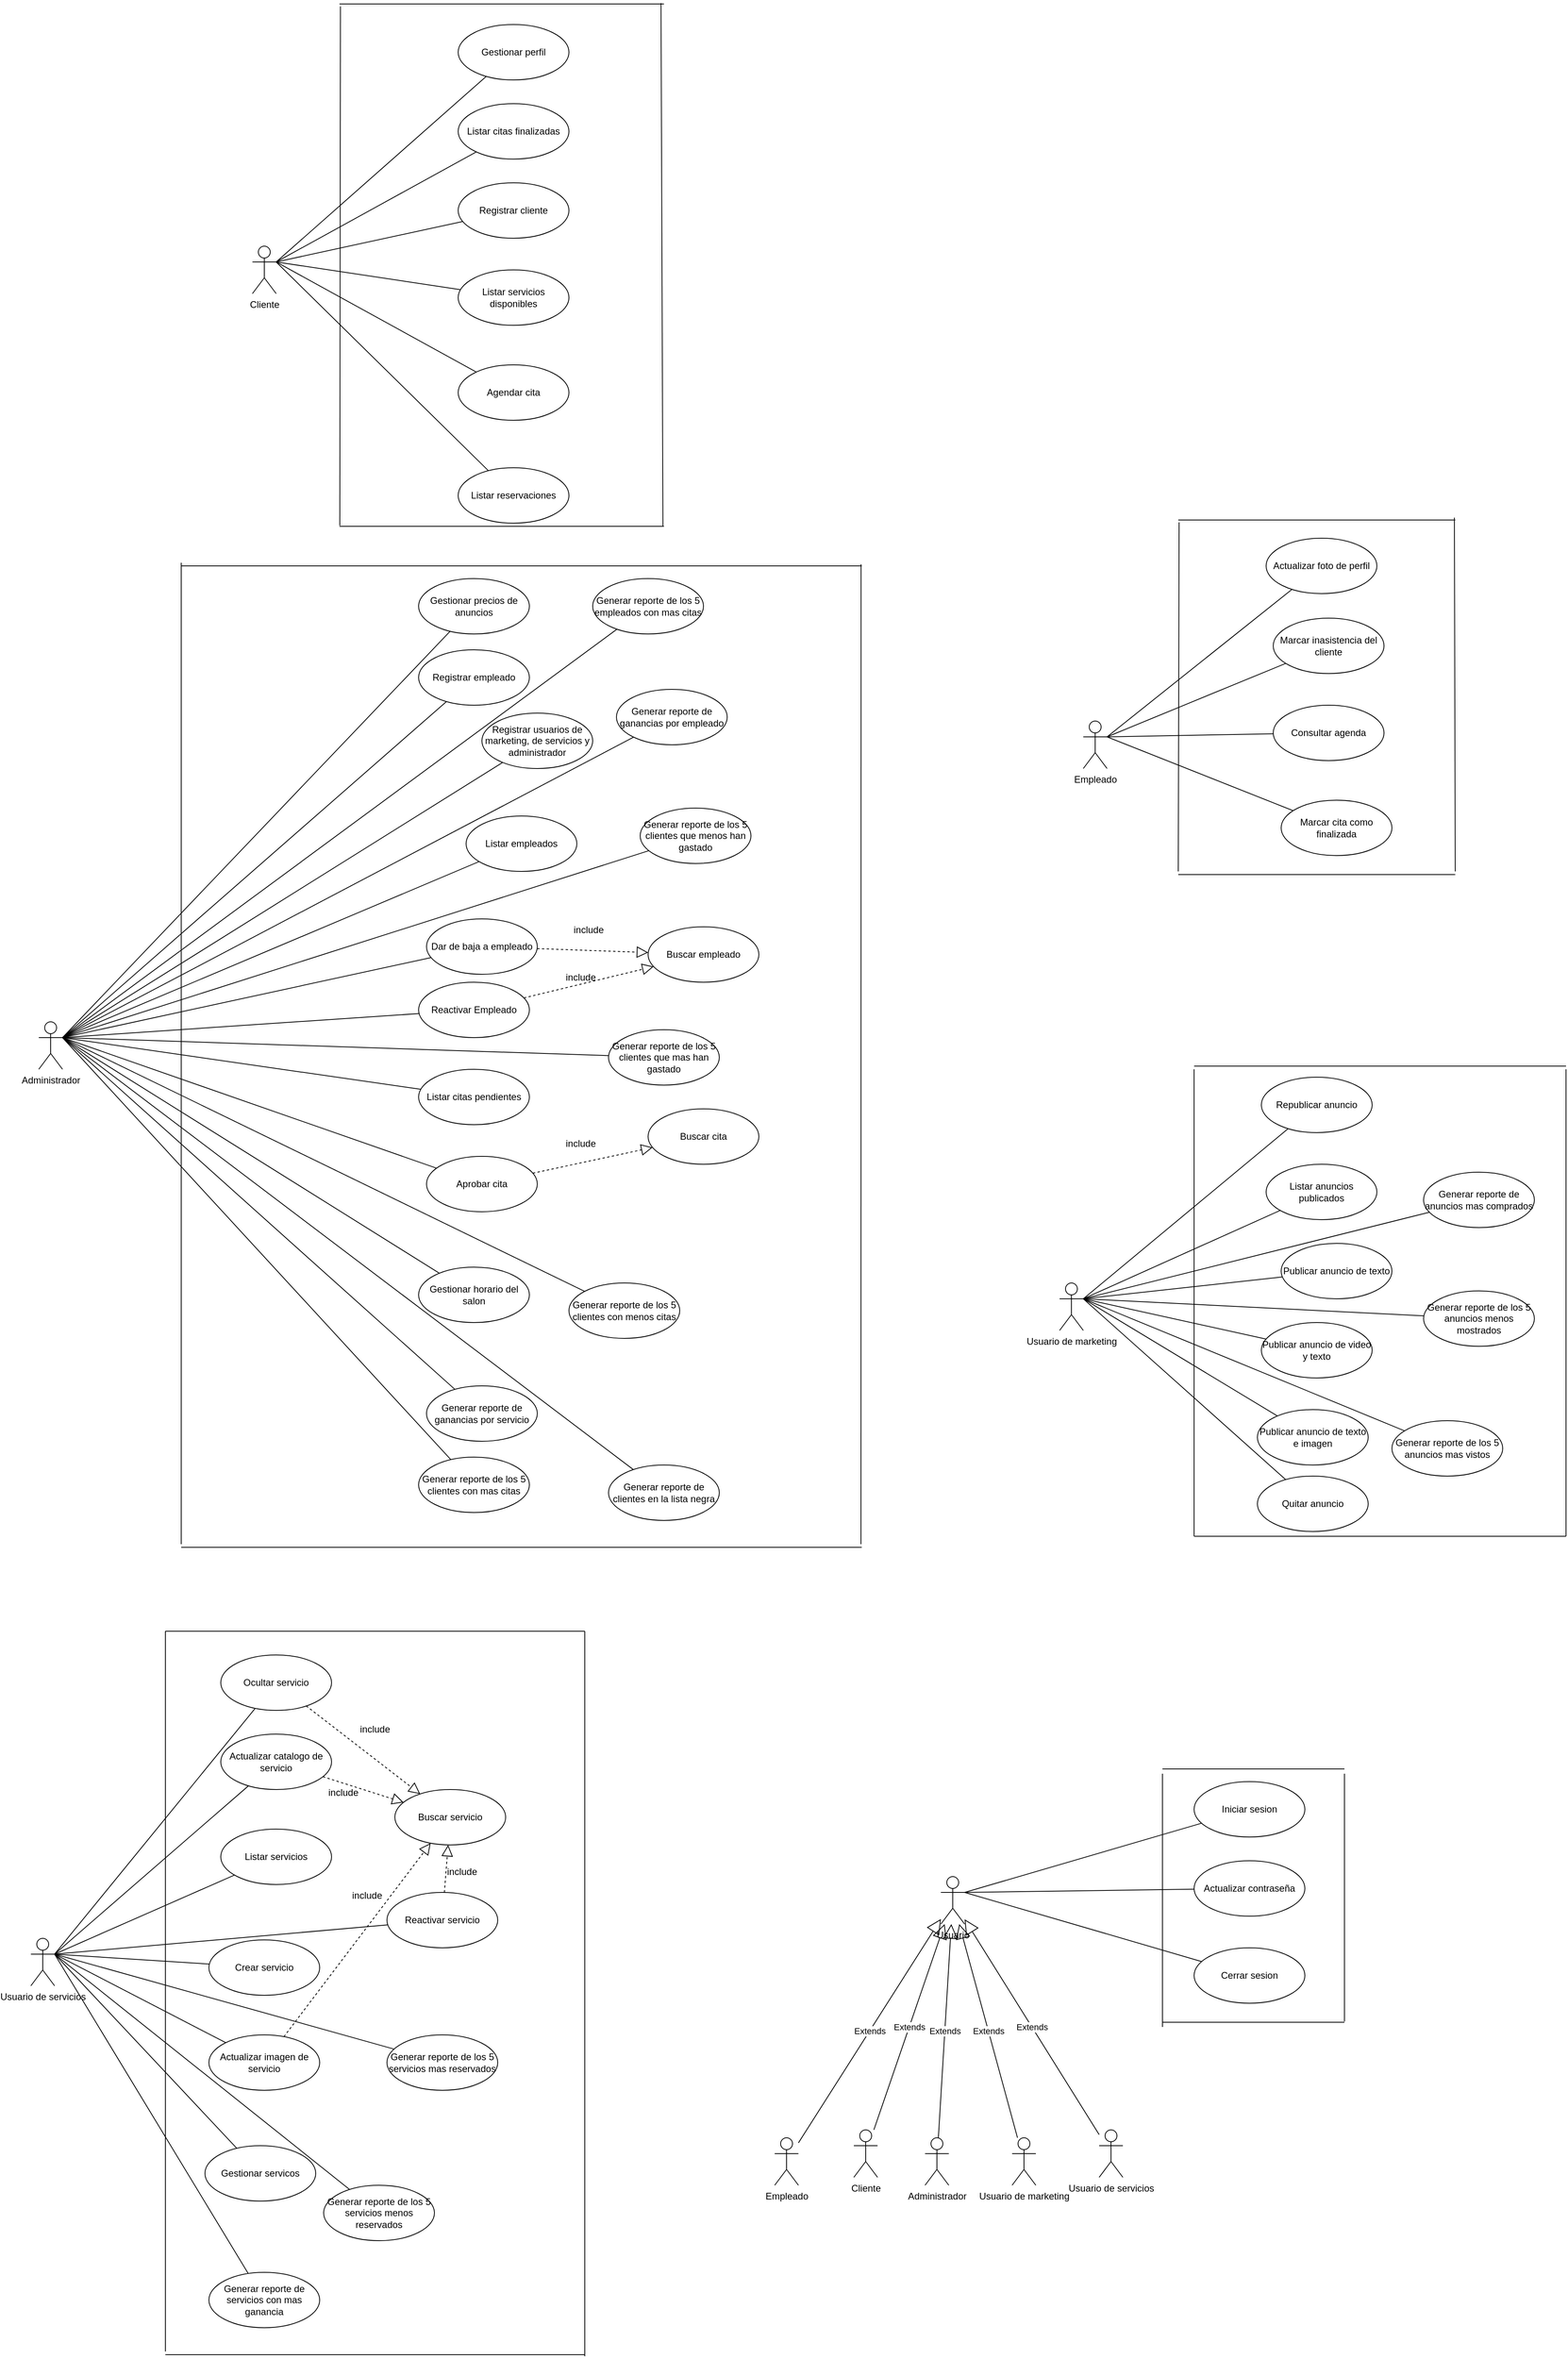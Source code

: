 <mxfile version="21.2.8" type="device">
  <diagram name="Página-1" id="vGHErI6fy8PcarNLJAQY">
    <mxGraphModel dx="2195" dy="2007" grid="1" gridSize="10" guides="1" tooltips="1" connect="1" arrows="1" fold="1" page="1" pageScale="1" pageWidth="827" pageHeight="1169" math="0" shadow="0">
      <root>
        <mxCell id="0" />
        <mxCell id="1" parent="0" />
        <mxCell id="DwZK4eDAInmCo1NDJSXx-4" value="Cliente" style="shape=umlActor;verticalLabelPosition=bottom;verticalAlign=top;html=1;" parent="1" vertex="1">
          <mxGeometry x="-110" y="200" width="30" height="60" as="geometry" />
        </mxCell>
        <mxCell id="DwZK4eDAInmCo1NDJSXx-7" value="Registrar cliente" style="ellipse;whiteSpace=wrap;html=1;" parent="1" vertex="1">
          <mxGeometry x="150" y="120" width="140" height="70" as="geometry" />
        </mxCell>
        <mxCell id="DwZK4eDAInmCo1NDJSXx-10" value="" style="endArrow=none;html=1;rounded=0;exitX=1;exitY=0.333;exitDx=0;exitDy=0;exitPerimeter=0;" parent="1" source="DwZK4eDAInmCo1NDJSXx-4" target="DwZK4eDAInmCo1NDJSXx-7" edge="1">
          <mxGeometry relative="1" as="geometry">
            <mxPoint x="-30" y="180" as="sourcePoint" />
            <mxPoint x="130" y="180" as="targetPoint" />
          </mxGeometry>
        </mxCell>
        <mxCell id="DwZK4eDAInmCo1NDJSXx-11" value="Listar servicios disponibles" style="ellipse;whiteSpace=wrap;html=1;" parent="1" vertex="1">
          <mxGeometry x="150" y="230" width="140" height="70" as="geometry" />
        </mxCell>
        <mxCell id="DwZK4eDAInmCo1NDJSXx-12" value="" style="endArrow=none;html=1;rounded=0;exitX=1;exitY=0.333;exitDx=0;exitDy=0;exitPerimeter=0;" parent="1" source="DwZK4eDAInmCo1NDJSXx-4" target="DwZK4eDAInmCo1NDJSXx-11" edge="1">
          <mxGeometry relative="1" as="geometry">
            <mxPoint x="-20" y="260" as="sourcePoint" />
            <mxPoint x="140" y="260" as="targetPoint" />
          </mxGeometry>
        </mxCell>
        <mxCell id="DwZK4eDAInmCo1NDJSXx-13" value="Agendar cita" style="ellipse;whiteSpace=wrap;html=1;" parent="1" vertex="1">
          <mxGeometry x="150" y="350" width="140" height="70" as="geometry" />
        </mxCell>
        <mxCell id="DwZK4eDAInmCo1NDJSXx-14" value="" style="endArrow=none;html=1;rounded=0;exitX=1;exitY=0.333;exitDx=0;exitDy=0;exitPerimeter=0;" parent="1" source="DwZK4eDAInmCo1NDJSXx-4" target="DwZK4eDAInmCo1NDJSXx-13" edge="1">
          <mxGeometry relative="1" as="geometry">
            <mxPoint x="90" y="210" as="sourcePoint" />
            <mxPoint x="250" y="210" as="targetPoint" />
          </mxGeometry>
        </mxCell>
        <mxCell id="DwZK4eDAInmCo1NDJSXx-15" value="Listar reservaciones" style="ellipse;whiteSpace=wrap;html=1;" parent="1" vertex="1">
          <mxGeometry x="150" y="480" width="140" height="70" as="geometry" />
        </mxCell>
        <mxCell id="DwZK4eDAInmCo1NDJSXx-16" value="" style="endArrow=none;html=1;rounded=0;exitX=1;exitY=0.333;exitDx=0;exitDy=0;exitPerimeter=0;" parent="1" source="DwZK4eDAInmCo1NDJSXx-4" target="DwZK4eDAInmCo1NDJSXx-15" edge="1">
          <mxGeometry relative="1" as="geometry">
            <mxPoint x="-20" y="330" as="sourcePoint" />
            <mxPoint x="140" y="330" as="targetPoint" />
          </mxGeometry>
        </mxCell>
        <mxCell id="DwZK4eDAInmCo1NDJSXx-17" value="Listar citas finalizadas" style="ellipse;whiteSpace=wrap;html=1;" parent="1" vertex="1">
          <mxGeometry x="150" y="20" width="140" height="70" as="geometry" />
        </mxCell>
        <mxCell id="DwZK4eDAInmCo1NDJSXx-18" value="" style="endArrow=none;html=1;rounded=0;" parent="1" target="DwZK4eDAInmCo1NDJSXx-17" edge="1">
          <mxGeometry relative="1" as="geometry">
            <mxPoint x="-80" y="220" as="sourcePoint" />
            <mxPoint x="130" y="-30" as="targetPoint" />
          </mxGeometry>
        </mxCell>
        <mxCell id="DwZK4eDAInmCo1NDJSXx-19" value="Gestionar perfil" style="ellipse;whiteSpace=wrap;html=1;" parent="1" vertex="1">
          <mxGeometry x="150" y="-80" width="140" height="70" as="geometry" />
        </mxCell>
        <mxCell id="DwZK4eDAInmCo1NDJSXx-20" value="" style="endArrow=none;html=1;rounded=0;" parent="1" target="DwZK4eDAInmCo1NDJSXx-19" edge="1">
          <mxGeometry relative="1" as="geometry">
            <mxPoint x="-80" y="220" as="sourcePoint" />
            <mxPoint x="80" y="-10" as="targetPoint" />
          </mxGeometry>
        </mxCell>
        <mxCell id="DwZK4eDAInmCo1NDJSXx-23" value="" style="line;strokeWidth=1;fillColor=none;align=left;verticalAlign=middle;spacingTop=-1;spacingLeft=3;spacingRight=3;rotatable=0;labelPosition=right;points=[];portConstraint=eastwest;strokeColor=inherit;" parent="1" vertex="1">
          <mxGeometry y="-110" width="410" height="8" as="geometry" />
        </mxCell>
        <mxCell id="DwZK4eDAInmCo1NDJSXx-24" value="" style="line;strokeWidth=1;fillColor=none;align=left;verticalAlign=middle;spacingTop=-1;spacingLeft=3;spacingRight=3;rotatable=0;labelPosition=right;points=[];portConstraint=eastwest;strokeColor=inherit;" parent="1" vertex="1">
          <mxGeometry y="550" width="410" height="8" as="geometry" />
        </mxCell>
        <mxCell id="DwZK4eDAInmCo1NDJSXx-25" value="" style="endArrow=none;html=1;rounded=0;exitX=0.997;exitY=0.479;exitDx=0;exitDy=0;exitPerimeter=0;entryX=0.991;entryY=0.375;entryDx=0;entryDy=0;entryPerimeter=0;" parent="1" source="DwZK4eDAInmCo1NDJSXx-24" target="DwZK4eDAInmCo1NDJSXx-23" edge="1">
          <mxGeometry relative="1" as="geometry">
            <mxPoint x="360" y="40" as="sourcePoint" />
            <mxPoint x="520" y="40" as="targetPoint" />
          </mxGeometry>
        </mxCell>
        <mxCell id="DwZK4eDAInmCo1NDJSXx-26" value="" style="endArrow=none;html=1;rounded=0;exitX=0.001;exitY=0.375;exitDx=0;exitDy=0;exitPerimeter=0;entryX=0.003;entryY=0.896;entryDx=0;entryDy=0;entryPerimeter=0;" parent="1" source="DwZK4eDAInmCo1NDJSXx-24" target="DwZK4eDAInmCo1NDJSXx-23" edge="1">
          <mxGeometry relative="1" as="geometry">
            <mxPoint x="-50" y="-20" as="sourcePoint" />
            <mxPoint x="110" y="-20" as="targetPoint" />
          </mxGeometry>
        </mxCell>
        <mxCell id="DwZK4eDAInmCo1NDJSXx-27" value="Administrador" style="shape=umlActor;verticalLabelPosition=bottom;verticalAlign=top;html=1;" parent="1" vertex="1">
          <mxGeometry x="-380" y="1180" width="30" height="60" as="geometry" />
        </mxCell>
        <mxCell id="DwZK4eDAInmCo1NDJSXx-30" value="Reactivar Empleado" style="ellipse;whiteSpace=wrap;html=1;" parent="1" vertex="1">
          <mxGeometry x="100" y="1130" width="140" height="70" as="geometry" />
        </mxCell>
        <mxCell id="DwZK4eDAInmCo1NDJSXx-31" value="Dar de baja a empleado" style="ellipse;whiteSpace=wrap;html=1;" parent="1" vertex="1">
          <mxGeometry x="110" y="1050" width="140" height="70" as="geometry" />
        </mxCell>
        <mxCell id="DwZK4eDAInmCo1NDJSXx-32" value="Listar empleados" style="ellipse;whiteSpace=wrap;html=1;" parent="1" vertex="1">
          <mxGeometry x="160" y="920" width="140" height="70" as="geometry" />
        </mxCell>
        <mxCell id="DwZK4eDAInmCo1NDJSXx-33" value="&lt;div&gt;Registrar usuarios de marketing, de servicios y&lt;/div&gt;&lt;div&gt;administrador&lt;/div&gt;" style="ellipse;whiteSpace=wrap;html=1;" parent="1" vertex="1">
          <mxGeometry x="180" y="790" width="140" height="70" as="geometry" />
        </mxCell>
        <mxCell id="DwZK4eDAInmCo1NDJSXx-34" value="Registrar empleado" style="ellipse;whiteSpace=wrap;html=1;" parent="1" vertex="1">
          <mxGeometry x="100" y="710" width="140" height="70" as="geometry" />
        </mxCell>
        <mxCell id="DwZK4eDAInmCo1NDJSXx-36" value="Buscar empleado" style="ellipse;whiteSpace=wrap;html=1;" parent="1" vertex="1">
          <mxGeometry x="390" y="1060" width="140" height="70" as="geometry" />
        </mxCell>
        <mxCell id="2Hh_x_a64N7SqwmHmcjN-1" value="" style="endArrow=block;dashed=1;endFill=0;endSize=12;html=1;rounded=0;" parent="1" source="DwZK4eDAInmCo1NDJSXx-31" target="DwZK4eDAInmCo1NDJSXx-36" edge="1">
          <mxGeometry width="160" relative="1" as="geometry">
            <mxPoint x="280" y="1030" as="sourcePoint" />
            <mxPoint x="440" y="1030" as="targetPoint" />
          </mxGeometry>
        </mxCell>
        <mxCell id="2Hh_x_a64N7SqwmHmcjN-2" value="include" style="text;strokeColor=none;fillColor=none;spacingLeft=4;spacingRight=4;overflow=hidden;rotatable=0;points=[[0,0.5],[1,0.5]];portConstraint=eastwest;fontSize=12;whiteSpace=wrap;html=1;" parent="1" vertex="1">
          <mxGeometry x="290" y="1050" width="50" height="30" as="geometry" />
        </mxCell>
        <mxCell id="2Hh_x_a64N7SqwmHmcjN-3" value="" style="endArrow=block;dashed=1;endFill=0;endSize=12;html=1;rounded=0;" parent="1" source="DwZK4eDAInmCo1NDJSXx-30" target="DwZK4eDAInmCo1NDJSXx-36" edge="1">
          <mxGeometry width="160" relative="1" as="geometry">
            <mxPoint x="240" y="1220" as="sourcePoint" />
            <mxPoint x="400" y="1220" as="targetPoint" />
          </mxGeometry>
        </mxCell>
        <mxCell id="2Hh_x_a64N7SqwmHmcjN-4" value="include" style="text;strokeColor=none;fillColor=none;spacingLeft=4;spacingRight=4;overflow=hidden;rotatable=0;points=[[0,0.5],[1,0.5]];portConstraint=eastwest;fontSize=12;whiteSpace=wrap;html=1;" parent="1" vertex="1">
          <mxGeometry x="280" y="1110" width="50" height="30" as="geometry" />
        </mxCell>
        <mxCell id="2Hh_x_a64N7SqwmHmcjN-5" value="" style="endArrow=none;html=1;rounded=0;exitX=1;exitY=0.333;exitDx=0;exitDy=0;exitPerimeter=0;" parent="1" source="DwZK4eDAInmCo1NDJSXx-27" target="DwZK4eDAInmCo1NDJSXx-34" edge="1">
          <mxGeometry relative="1" as="geometry">
            <mxPoint x="-250" y="760" as="sourcePoint" />
            <mxPoint x="-90" y="760" as="targetPoint" />
          </mxGeometry>
        </mxCell>
        <mxCell id="2Hh_x_a64N7SqwmHmcjN-6" value="" style="endArrow=none;html=1;rounded=0;exitX=1;exitY=0.333;exitDx=0;exitDy=0;exitPerimeter=0;" parent="1" source="DwZK4eDAInmCo1NDJSXx-27" target="DwZK4eDAInmCo1NDJSXx-33" edge="1">
          <mxGeometry relative="1" as="geometry">
            <mxPoint x="-120" y="760" as="sourcePoint" />
            <mxPoint x="40" y="760" as="targetPoint" />
          </mxGeometry>
        </mxCell>
        <mxCell id="2Hh_x_a64N7SqwmHmcjN-7" value="" style="endArrow=none;html=1;rounded=0;exitX=1;exitY=0.333;exitDx=0;exitDy=0;exitPerimeter=0;" parent="1" source="DwZK4eDAInmCo1NDJSXx-27" target="DwZK4eDAInmCo1NDJSXx-32" edge="1">
          <mxGeometry relative="1" as="geometry">
            <mxPoint x="-90" y="820" as="sourcePoint" />
            <mxPoint x="70" y="820" as="targetPoint" />
          </mxGeometry>
        </mxCell>
        <mxCell id="2Hh_x_a64N7SqwmHmcjN-8" value="" style="endArrow=none;html=1;rounded=0;exitX=1;exitY=0.333;exitDx=0;exitDy=0;exitPerimeter=0;" parent="1" source="DwZK4eDAInmCo1NDJSXx-27" target="DwZK4eDAInmCo1NDJSXx-31" edge="1">
          <mxGeometry relative="1" as="geometry">
            <mxPoint x="-70" y="940" as="sourcePoint" />
            <mxPoint x="-20" y="800" as="targetPoint" />
          </mxGeometry>
        </mxCell>
        <mxCell id="2Hh_x_a64N7SqwmHmcjN-9" value="" style="endArrow=none;html=1;rounded=0;exitX=1;exitY=0.333;exitDx=0;exitDy=0;exitPerimeter=0;" parent="1" source="DwZK4eDAInmCo1NDJSXx-27" target="DwZK4eDAInmCo1NDJSXx-30" edge="1">
          <mxGeometry relative="1" as="geometry">
            <mxPoint x="-70" y="940" as="sourcePoint" />
            <mxPoint x="-70" y="1170" as="targetPoint" />
          </mxGeometry>
        </mxCell>
        <mxCell id="2Hh_x_a64N7SqwmHmcjN-10" value="Gestionar precios de anuncios" style="ellipse;whiteSpace=wrap;html=1;" parent="1" vertex="1">
          <mxGeometry x="100" y="620" width="140" height="70" as="geometry" />
        </mxCell>
        <mxCell id="2Hh_x_a64N7SqwmHmcjN-11" value="" style="endArrow=none;html=1;rounded=0;exitX=1;exitY=0.333;exitDx=0;exitDy=0;exitPerimeter=0;" parent="1" source="DwZK4eDAInmCo1NDJSXx-27" target="2Hh_x_a64N7SqwmHmcjN-10" edge="1">
          <mxGeometry relative="1" as="geometry">
            <mxPoint x="-180" y="690" as="sourcePoint" />
            <mxPoint x="-20" y="690" as="targetPoint" />
          </mxGeometry>
        </mxCell>
        <mxCell id="2Hh_x_a64N7SqwmHmcjN-12" value="Listar citas pendientes" style="ellipse;whiteSpace=wrap;html=1;" parent="1" vertex="1">
          <mxGeometry x="100" y="1240" width="140" height="70" as="geometry" />
        </mxCell>
        <mxCell id="2Hh_x_a64N7SqwmHmcjN-13" value="" style="endArrow=none;html=1;rounded=0;exitX=1;exitY=0.333;exitDx=0;exitDy=0;exitPerimeter=0;" parent="1" source="DwZK4eDAInmCo1NDJSXx-27" target="2Hh_x_a64N7SqwmHmcjN-12" edge="1">
          <mxGeometry relative="1" as="geometry">
            <mxPoint x="-110" y="1110" as="sourcePoint" />
            <mxPoint x="50" y="1110" as="targetPoint" />
          </mxGeometry>
        </mxCell>
        <mxCell id="2Hh_x_a64N7SqwmHmcjN-14" value="Aprobar cita" style="ellipse;whiteSpace=wrap;html=1;" parent="1" vertex="1">
          <mxGeometry x="110" y="1350" width="140" height="70" as="geometry" />
        </mxCell>
        <mxCell id="2Hh_x_a64N7SqwmHmcjN-15" value="Buscar cita" style="ellipse;whiteSpace=wrap;html=1;" parent="1" vertex="1">
          <mxGeometry x="390" y="1290" width="140" height="70" as="geometry" />
        </mxCell>
        <mxCell id="2Hh_x_a64N7SqwmHmcjN-16" value="" style="endArrow=none;html=1;rounded=0;exitX=1;exitY=0.333;exitDx=0;exitDy=0;exitPerimeter=0;" parent="1" source="DwZK4eDAInmCo1NDJSXx-27" target="2Hh_x_a64N7SqwmHmcjN-14" edge="1">
          <mxGeometry relative="1" as="geometry">
            <mxPoint x="-70" y="1340" as="sourcePoint" />
            <mxPoint x="90" y="1340" as="targetPoint" />
          </mxGeometry>
        </mxCell>
        <mxCell id="2Hh_x_a64N7SqwmHmcjN-17" value="" style="endArrow=block;dashed=1;endFill=0;endSize=12;html=1;rounded=0;" parent="1" source="2Hh_x_a64N7SqwmHmcjN-14" target="2Hh_x_a64N7SqwmHmcjN-15" edge="1">
          <mxGeometry width="160" relative="1" as="geometry">
            <mxPoint x="260" y="1440" as="sourcePoint" />
            <mxPoint x="420" y="1440" as="targetPoint" />
          </mxGeometry>
        </mxCell>
        <mxCell id="2Hh_x_a64N7SqwmHmcjN-18" value="include" style="text;strokeColor=none;fillColor=none;spacingLeft=4;spacingRight=4;overflow=hidden;rotatable=0;points=[[0,0.5],[1,0.5]];portConstraint=eastwest;fontSize=12;whiteSpace=wrap;html=1;" parent="1" vertex="1">
          <mxGeometry x="280" y="1320" width="50" height="30" as="geometry" />
        </mxCell>
        <mxCell id="2Hh_x_a64N7SqwmHmcjN-19" value="Gestionar horario del salon" style="ellipse;whiteSpace=wrap;html=1;" parent="1" vertex="1">
          <mxGeometry x="100" y="1490" width="140" height="70" as="geometry" />
        </mxCell>
        <mxCell id="2Hh_x_a64N7SqwmHmcjN-20" value="" style="endArrow=none;html=1;rounded=0;exitX=1;exitY=0.333;exitDx=0;exitDy=0;exitPerimeter=0;" parent="1" source="DwZK4eDAInmCo1NDJSXx-27" target="2Hh_x_a64N7SqwmHmcjN-19" edge="1">
          <mxGeometry relative="1" as="geometry">
            <mxPoint x="-300" y="1380" as="sourcePoint" />
            <mxPoint x="-140" y="1380" as="targetPoint" />
          </mxGeometry>
        </mxCell>
        <mxCell id="2Hh_x_a64N7SqwmHmcjN-21" value="Generar reporte de ganancias por servicio" style="ellipse;whiteSpace=wrap;html=1;" parent="1" vertex="1">
          <mxGeometry x="110" y="1640" width="140" height="70" as="geometry" />
        </mxCell>
        <mxCell id="2Hh_x_a64N7SqwmHmcjN-22" value="" style="endArrow=none;html=1;rounded=0;exitX=1;exitY=0.333;exitDx=0;exitDy=0;exitPerimeter=0;" parent="1" source="DwZK4eDAInmCo1NDJSXx-27" target="2Hh_x_a64N7SqwmHmcjN-21" edge="1">
          <mxGeometry relative="1" as="geometry">
            <mxPoint x="-380" y="1380" as="sourcePoint" />
            <mxPoint x="-220" y="1380" as="targetPoint" />
          </mxGeometry>
        </mxCell>
        <mxCell id="2Hh_x_a64N7SqwmHmcjN-23" value="Generar reporte de los 5 clientes con mas citas" style="ellipse;whiteSpace=wrap;html=1;" parent="1" vertex="1">
          <mxGeometry x="100" y="1730" width="140" height="70" as="geometry" />
        </mxCell>
        <mxCell id="2Hh_x_a64N7SqwmHmcjN-24" value="" style="endArrow=none;html=1;rounded=0;exitX=1;exitY=0.333;exitDx=0;exitDy=0;exitPerimeter=0;" parent="1" source="DwZK4eDAInmCo1NDJSXx-27" target="2Hh_x_a64N7SqwmHmcjN-23" edge="1">
          <mxGeometry relative="1" as="geometry">
            <mxPoint x="-300" y="1440" as="sourcePoint" />
            <mxPoint x="-140" y="1440" as="targetPoint" />
          </mxGeometry>
        </mxCell>
        <mxCell id="2Hh_x_a64N7SqwmHmcjN-25" value="Generar reporte de los 5 clientes con menos citas" style="ellipse;whiteSpace=wrap;html=1;" parent="1" vertex="1">
          <mxGeometry x="290" y="1510" width="140" height="70" as="geometry" />
        </mxCell>
        <mxCell id="2Hh_x_a64N7SqwmHmcjN-26" value="" style="endArrow=none;html=1;rounded=0;exitX=1;exitY=0.333;exitDx=0;exitDy=0;exitPerimeter=0;" parent="1" source="DwZK4eDAInmCo1NDJSXx-27" target="2Hh_x_a64N7SqwmHmcjN-25" edge="1">
          <mxGeometry relative="1" as="geometry">
            <mxPoint x="-420" y="1400" as="sourcePoint" />
            <mxPoint x="-260" y="1400" as="targetPoint" />
          </mxGeometry>
        </mxCell>
        <mxCell id="2Hh_x_a64N7SqwmHmcjN-27" value="Generar reporte de clientes en la lista negra" style="ellipse;whiteSpace=wrap;html=1;" parent="1" vertex="1">
          <mxGeometry x="340" y="1740" width="140" height="70" as="geometry" />
        </mxCell>
        <mxCell id="2Hh_x_a64N7SqwmHmcjN-28" value="" style="endArrow=none;html=1;rounded=0;exitX=1;exitY=0.333;exitDx=0;exitDy=0;exitPerimeter=0;" parent="1" source="DwZK4eDAInmCo1NDJSXx-27" target="2Hh_x_a64N7SqwmHmcjN-27" edge="1">
          <mxGeometry relative="1" as="geometry">
            <mxPoint x="550" y="1520" as="sourcePoint" />
            <mxPoint x="710" y="1520" as="targetPoint" />
          </mxGeometry>
        </mxCell>
        <mxCell id="2Hh_x_a64N7SqwmHmcjN-29" value="Generar reporte de los 5 clientes que mas han gastado" style="ellipse;whiteSpace=wrap;html=1;" parent="1" vertex="1">
          <mxGeometry x="340" y="1190" width="140" height="70" as="geometry" />
        </mxCell>
        <mxCell id="2Hh_x_a64N7SqwmHmcjN-30" value="Generar reporte de los 5 clientes que menos han gastado" style="ellipse;whiteSpace=wrap;html=1;" parent="1" vertex="1">
          <mxGeometry x="380" y="910" width="140" height="70" as="geometry" />
        </mxCell>
        <mxCell id="2Hh_x_a64N7SqwmHmcjN-31" value="" style="endArrow=none;html=1;rounded=0;exitX=1;exitY=0.333;exitDx=0;exitDy=0;exitPerimeter=0;" parent="1" source="DwZK4eDAInmCo1NDJSXx-27" target="2Hh_x_a64N7SqwmHmcjN-29" edge="1">
          <mxGeometry relative="1" as="geometry">
            <mxPoint x="-390" y="870" as="sourcePoint" />
            <mxPoint x="-230" y="870" as="targetPoint" />
          </mxGeometry>
        </mxCell>
        <mxCell id="2Hh_x_a64N7SqwmHmcjN-32" value="" style="endArrow=none;html=1;rounded=0;exitX=1;exitY=0.333;exitDx=0;exitDy=0;exitPerimeter=0;" parent="1" source="DwZK4eDAInmCo1NDJSXx-27" target="2Hh_x_a64N7SqwmHmcjN-30" edge="1">
          <mxGeometry relative="1" as="geometry">
            <mxPoint x="-430" y="890" as="sourcePoint" />
            <mxPoint x="-270" y="890" as="targetPoint" />
          </mxGeometry>
        </mxCell>
        <mxCell id="2Hh_x_a64N7SqwmHmcjN-33" value="Generar reporte de ganancias por empleado" style="ellipse;whiteSpace=wrap;html=1;" parent="1" vertex="1">
          <mxGeometry x="350" y="760" width="140" height="70" as="geometry" />
        </mxCell>
        <mxCell id="2Hh_x_a64N7SqwmHmcjN-34" value="" style="endArrow=none;html=1;rounded=0;exitX=1;exitY=0.333;exitDx=0;exitDy=0;exitPerimeter=0;" parent="1" source="DwZK4eDAInmCo1NDJSXx-27" target="2Hh_x_a64N7SqwmHmcjN-33" edge="1">
          <mxGeometry relative="1" as="geometry">
            <mxPoint x="-440" y="850" as="sourcePoint" />
            <mxPoint x="-280" y="850" as="targetPoint" />
          </mxGeometry>
        </mxCell>
        <mxCell id="2Hh_x_a64N7SqwmHmcjN-35" value="Generar reporte de los 5 empleados con mas citas" style="ellipse;whiteSpace=wrap;html=1;" parent="1" vertex="1">
          <mxGeometry x="320" y="620" width="140" height="70" as="geometry" />
        </mxCell>
        <mxCell id="2Hh_x_a64N7SqwmHmcjN-36" value="" style="endArrow=none;html=1;rounded=0;exitX=1;exitY=0.333;exitDx=0;exitDy=0;exitPerimeter=0;" parent="1" source="DwZK4eDAInmCo1NDJSXx-27" target="2Hh_x_a64N7SqwmHmcjN-35" edge="1">
          <mxGeometry relative="1" as="geometry">
            <mxPoint x="-420" y="660" as="sourcePoint" />
            <mxPoint x="-260" y="660" as="targetPoint" />
          </mxGeometry>
        </mxCell>
        <mxCell id="2Hh_x_a64N7SqwmHmcjN-37" value="" style="line;strokeWidth=1;fillColor=none;align=left;verticalAlign=middle;spacingTop=-1;spacingLeft=3;spacingRight=3;rotatable=0;labelPosition=right;points=[];portConstraint=eastwest;strokeColor=inherit;" parent="1" vertex="1">
          <mxGeometry x="-200" y="600" width="860" height="8" as="geometry" />
        </mxCell>
        <mxCell id="2Hh_x_a64N7SqwmHmcjN-38" value="" style="endArrow=none;html=1;rounded=0;exitX=0;exitY=0;exitDx=0;exitDy=0;exitPerimeter=0;" parent="1" source="2Hh_x_a64N7SqwmHmcjN-37" edge="1">
          <mxGeometry relative="1" as="geometry">
            <mxPoint x="-290" y="700" as="sourcePoint" />
            <mxPoint x="-200" y="1840" as="targetPoint" />
          </mxGeometry>
        </mxCell>
        <mxCell id="2Hh_x_a64N7SqwmHmcjN-39" value="" style="endArrow=none;html=1;rounded=0;exitX=0.999;exitY=0.25;exitDx=0;exitDy=0;exitPerimeter=0;" parent="1" source="2Hh_x_a64N7SqwmHmcjN-37" edge="1">
          <mxGeometry relative="1" as="geometry">
            <mxPoint x="590" y="690" as="sourcePoint" />
            <mxPoint x="659" y="1840" as="targetPoint" />
          </mxGeometry>
        </mxCell>
        <mxCell id="2Hh_x_a64N7SqwmHmcjN-40" value="" style="line;strokeWidth=1;fillColor=none;align=left;verticalAlign=middle;spacingTop=-1;spacingLeft=3;spacingRight=3;rotatable=0;labelPosition=right;points=[];portConstraint=eastwest;strokeColor=inherit;" parent="1" vertex="1">
          <mxGeometry x="-200" y="1840" width="860" height="8" as="geometry" />
        </mxCell>
        <mxCell id="2Hh_x_a64N7SqwmHmcjN-41" value="Empleado" style="shape=umlActor;verticalLabelPosition=bottom;verticalAlign=top;html=1;" parent="1" vertex="1">
          <mxGeometry x="940" y="800" width="30" height="60" as="geometry" />
        </mxCell>
        <mxCell id="2Hh_x_a64N7SqwmHmcjN-42" value="Consultar agenda" style="ellipse;whiteSpace=wrap;html=1;" parent="1" vertex="1">
          <mxGeometry x="1180" y="780" width="140" height="70" as="geometry" />
        </mxCell>
        <mxCell id="2Hh_x_a64N7SqwmHmcjN-43" value="" style="endArrow=none;html=1;rounded=0;exitX=1;exitY=0.333;exitDx=0;exitDy=0;exitPerimeter=0;" parent="1" source="2Hh_x_a64N7SqwmHmcjN-41" target="2Hh_x_a64N7SqwmHmcjN-42" edge="1">
          <mxGeometry relative="1" as="geometry">
            <mxPoint x="1060" y="670" as="sourcePoint" />
            <mxPoint x="1220" y="670" as="targetPoint" />
          </mxGeometry>
        </mxCell>
        <mxCell id="2Hh_x_a64N7SqwmHmcjN-44" value="Marcar cita como finalizada" style="ellipse;whiteSpace=wrap;html=1;" parent="1" vertex="1">
          <mxGeometry x="1190" y="900" width="140" height="70" as="geometry" />
        </mxCell>
        <mxCell id="2Hh_x_a64N7SqwmHmcjN-45" value="" style="endArrow=none;html=1;rounded=0;exitX=1;exitY=0.333;exitDx=0;exitDy=0;exitPerimeter=0;" parent="1" source="2Hh_x_a64N7SqwmHmcjN-41" target="2Hh_x_a64N7SqwmHmcjN-44" edge="1">
          <mxGeometry relative="1" as="geometry">
            <mxPoint x="1080" y="900" as="sourcePoint" />
            <mxPoint x="1240" y="900" as="targetPoint" />
          </mxGeometry>
        </mxCell>
        <mxCell id="2Hh_x_a64N7SqwmHmcjN-46" value="Marcar inasistencia del cliente" style="ellipse;whiteSpace=wrap;html=1;" parent="1" vertex="1">
          <mxGeometry x="1180" y="670" width="140" height="70" as="geometry" />
        </mxCell>
        <mxCell id="2Hh_x_a64N7SqwmHmcjN-47" value="" style="endArrow=none;html=1;rounded=0;exitX=1;exitY=0.333;exitDx=0;exitDy=0;exitPerimeter=0;" parent="1" source="2Hh_x_a64N7SqwmHmcjN-41" target="2Hh_x_a64N7SqwmHmcjN-46" edge="1">
          <mxGeometry relative="1" as="geometry">
            <mxPoint x="980" y="710" as="sourcePoint" />
            <mxPoint x="1140" y="710" as="targetPoint" />
          </mxGeometry>
        </mxCell>
        <mxCell id="2Hh_x_a64N7SqwmHmcjN-48" value="Actualizar foto de perfil" style="ellipse;whiteSpace=wrap;html=1;" parent="1" vertex="1">
          <mxGeometry x="1171" y="569" width="140" height="70" as="geometry" />
        </mxCell>
        <mxCell id="2Hh_x_a64N7SqwmHmcjN-49" value="" style="endArrow=none;html=1;rounded=0;exitX=1;exitY=0.333;exitDx=0;exitDy=0;exitPerimeter=0;" parent="1" source="2Hh_x_a64N7SqwmHmcjN-41" target="2Hh_x_a64N7SqwmHmcjN-48" edge="1">
          <mxGeometry relative="1" as="geometry">
            <mxPoint x="880" y="540" as="sourcePoint" />
            <mxPoint x="1040" y="540" as="targetPoint" />
          </mxGeometry>
        </mxCell>
        <mxCell id="2Hh_x_a64N7SqwmHmcjN-50" value="" style="line;strokeWidth=1;fillColor=none;align=left;verticalAlign=middle;spacingTop=-1;spacingLeft=3;spacingRight=3;rotatable=0;labelPosition=right;points=[];portConstraint=eastwest;strokeColor=inherit;" parent="1" vertex="1">
          <mxGeometry x="1060" y="542" width="350" height="8" as="geometry" />
        </mxCell>
        <mxCell id="2Hh_x_a64N7SqwmHmcjN-51" value="" style="endArrow=none;html=1;rounded=0;exitX=0.003;exitY=0.875;exitDx=0;exitDy=0;exitPerimeter=0;" parent="1" source="2Hh_x_a64N7SqwmHmcjN-50" edge="1">
          <mxGeometry relative="1" as="geometry">
            <mxPoint x="810" y="590" as="sourcePoint" />
            <mxPoint x="1060" y="990" as="targetPoint" />
          </mxGeometry>
        </mxCell>
        <mxCell id="2Hh_x_a64N7SqwmHmcjN-52" value="" style="line;strokeWidth=1;fillColor=none;align=left;verticalAlign=middle;spacingTop=-1;spacingLeft=3;spacingRight=3;rotatable=0;labelPosition=right;points=[];portConstraint=eastwest;strokeColor=inherit;" parent="1" vertex="1">
          <mxGeometry x="1060" y="990" width="350" height="8" as="geometry" />
        </mxCell>
        <mxCell id="2Hh_x_a64N7SqwmHmcjN-53" value="" style="endArrow=none;html=1;rounded=0;exitX=0.997;exitY=0.125;exitDx=0;exitDy=0;exitPerimeter=0;" parent="1" source="2Hh_x_a64N7SqwmHmcjN-50" edge="1">
          <mxGeometry relative="1" as="geometry">
            <mxPoint x="1250" y="650" as="sourcePoint" />
            <mxPoint x="1410" y="990" as="targetPoint" />
          </mxGeometry>
        </mxCell>
        <mxCell id="2Hh_x_a64N7SqwmHmcjN-54" value="Usuario de marketing" style="shape=umlActor;verticalLabelPosition=bottom;verticalAlign=top;html=1;" parent="1" vertex="1">
          <mxGeometry x="910" y="1510" width="30" height="60" as="geometry" />
        </mxCell>
        <mxCell id="2Hh_x_a64N7SqwmHmcjN-55" value="Publicar anuncio de texto" style="ellipse;whiteSpace=wrap;html=1;" parent="1" vertex="1">
          <mxGeometry x="1190" y="1460" width="140" height="70" as="geometry" />
        </mxCell>
        <mxCell id="2Hh_x_a64N7SqwmHmcjN-56" value="" style="endArrow=none;html=1;rounded=0;exitX=1;exitY=0.333;exitDx=0;exitDy=0;exitPerimeter=0;" parent="1" source="2Hh_x_a64N7SqwmHmcjN-54" target="2Hh_x_a64N7SqwmHmcjN-55" edge="1">
          <mxGeometry relative="1" as="geometry">
            <mxPoint x="960" y="1440" as="sourcePoint" />
            <mxPoint x="1120" y="1440" as="targetPoint" />
          </mxGeometry>
        </mxCell>
        <mxCell id="2Hh_x_a64N7SqwmHmcjN-57" value="Publicar anuncio de video y texto" style="ellipse;whiteSpace=wrap;html=1;" parent="1" vertex="1">
          <mxGeometry x="1165" y="1560" width="140" height="70" as="geometry" />
        </mxCell>
        <mxCell id="2Hh_x_a64N7SqwmHmcjN-58" value="" style="endArrow=none;html=1;rounded=0;exitX=1;exitY=0.333;exitDx=0;exitDy=0;exitPerimeter=0;" parent="1" source="2Hh_x_a64N7SqwmHmcjN-54" target="2Hh_x_a64N7SqwmHmcjN-57" edge="1">
          <mxGeometry relative="1" as="geometry">
            <mxPoint x="1010" y="1510" as="sourcePoint" />
            <mxPoint x="1170" y="1510" as="targetPoint" />
          </mxGeometry>
        </mxCell>
        <mxCell id="2Hh_x_a64N7SqwmHmcjN-59" value="Publicar anuncio de texto e imagen" style="ellipse;whiteSpace=wrap;html=1;" parent="1" vertex="1">
          <mxGeometry x="1160" y="1670" width="140" height="70" as="geometry" />
        </mxCell>
        <mxCell id="2Hh_x_a64N7SqwmHmcjN-60" value="" style="endArrow=none;html=1;rounded=0;exitX=1;exitY=0.333;exitDx=0;exitDy=0;exitPerimeter=0;" parent="1" source="2Hh_x_a64N7SqwmHmcjN-54" target="2Hh_x_a64N7SqwmHmcjN-59" edge="1">
          <mxGeometry relative="1" as="geometry">
            <mxPoint x="940" y="1650" as="sourcePoint" />
            <mxPoint x="1100" y="1650" as="targetPoint" />
          </mxGeometry>
        </mxCell>
        <mxCell id="2Hh_x_a64N7SqwmHmcjN-61" value="Listar anuncios publicados" style="ellipse;whiteSpace=wrap;html=1;" parent="1" vertex="1">
          <mxGeometry x="1171" y="1360" width="140" height="70" as="geometry" />
        </mxCell>
        <mxCell id="2Hh_x_a64N7SqwmHmcjN-62" value="" style="endArrow=none;html=1;rounded=0;exitX=1;exitY=0.333;exitDx=0;exitDy=0;exitPerimeter=0;" parent="1" source="2Hh_x_a64N7SqwmHmcjN-54" target="2Hh_x_a64N7SqwmHmcjN-61" edge="1">
          <mxGeometry relative="1" as="geometry">
            <mxPoint x="900" y="1330" as="sourcePoint" />
            <mxPoint x="1060" y="1330" as="targetPoint" />
          </mxGeometry>
        </mxCell>
        <mxCell id="2Hh_x_a64N7SqwmHmcjN-63" value="Quitar anuncio" style="ellipse;whiteSpace=wrap;html=1;" parent="1" vertex="1">
          <mxGeometry x="1160" y="1754" width="140" height="70" as="geometry" />
        </mxCell>
        <mxCell id="2Hh_x_a64N7SqwmHmcjN-64" value="" style="endArrow=none;html=1;rounded=0;exitX=1;exitY=0.333;exitDx=0;exitDy=0;exitPerimeter=0;" parent="1" source="2Hh_x_a64N7SqwmHmcjN-54" target="2Hh_x_a64N7SqwmHmcjN-63" edge="1">
          <mxGeometry relative="1" as="geometry">
            <mxPoint x="970" y="1710" as="sourcePoint" />
            <mxPoint x="1130" y="1710" as="targetPoint" />
          </mxGeometry>
        </mxCell>
        <mxCell id="2Hh_x_a64N7SqwmHmcjN-65" value="Republicar anuncio" style="ellipse;whiteSpace=wrap;html=1;" parent="1" vertex="1">
          <mxGeometry x="1165" y="1250" width="140" height="70" as="geometry" />
        </mxCell>
        <mxCell id="2Hh_x_a64N7SqwmHmcjN-66" value="" style="endArrow=none;html=1;rounded=0;exitX=1;exitY=0.333;exitDx=0;exitDy=0;exitPerimeter=0;" parent="1" source="2Hh_x_a64N7SqwmHmcjN-54" target="2Hh_x_a64N7SqwmHmcjN-65" edge="1">
          <mxGeometry relative="1" as="geometry">
            <mxPoint x="980" y="1320" as="sourcePoint" />
            <mxPoint x="1140" y="1320" as="targetPoint" />
          </mxGeometry>
        </mxCell>
        <mxCell id="2Hh_x_a64N7SqwmHmcjN-67" value="Generar reporte de los 5 anuncios mas vistos" style="ellipse;whiteSpace=wrap;html=1;" parent="1" vertex="1">
          <mxGeometry x="1330" y="1684" width="140" height="70" as="geometry" />
        </mxCell>
        <mxCell id="2Hh_x_a64N7SqwmHmcjN-68" value="" style="endArrow=none;html=1;rounded=0;exitX=1;exitY=0.333;exitDx=0;exitDy=0;exitPerimeter=0;" parent="1" source="2Hh_x_a64N7SqwmHmcjN-54" target="2Hh_x_a64N7SqwmHmcjN-67" edge="1">
          <mxGeometry relative="1" as="geometry">
            <mxPoint x="1420" y="1560" as="sourcePoint" />
            <mxPoint x="1580" y="1560" as="targetPoint" />
          </mxGeometry>
        </mxCell>
        <mxCell id="2Hh_x_a64N7SqwmHmcjN-69" value="Generar reporte de los 5 anuncios menos mostrados" style="ellipse;whiteSpace=wrap;html=1;" parent="1" vertex="1">
          <mxGeometry x="1370" y="1520" width="140" height="70" as="geometry" />
        </mxCell>
        <mxCell id="2Hh_x_a64N7SqwmHmcjN-70" value="" style="endArrow=none;html=1;rounded=0;exitX=1;exitY=0.333;exitDx=0;exitDy=0;exitPerimeter=0;" parent="1" source="2Hh_x_a64N7SqwmHmcjN-54" target="2Hh_x_a64N7SqwmHmcjN-69" edge="1">
          <mxGeometry relative="1" as="geometry">
            <mxPoint x="1380" y="1470" as="sourcePoint" />
            <mxPoint x="1540" y="1470" as="targetPoint" />
          </mxGeometry>
        </mxCell>
        <mxCell id="2Hh_x_a64N7SqwmHmcjN-71" value="Generar reporte de anuncios mas comprados" style="ellipse;whiteSpace=wrap;html=1;" parent="1" vertex="1">
          <mxGeometry x="1370" y="1370" width="140" height="70" as="geometry" />
        </mxCell>
        <mxCell id="2Hh_x_a64N7SqwmHmcjN-72" value="" style="endArrow=none;html=1;rounded=0;exitX=1;exitY=0.333;exitDx=0;exitDy=0;exitPerimeter=0;" parent="1" source="2Hh_x_a64N7SqwmHmcjN-54" target="2Hh_x_a64N7SqwmHmcjN-71" edge="1">
          <mxGeometry relative="1" as="geometry">
            <mxPoint x="720" y="1300" as="sourcePoint" />
            <mxPoint x="880" y="1300" as="targetPoint" />
          </mxGeometry>
        </mxCell>
        <mxCell id="2Hh_x_a64N7SqwmHmcjN-73" value="" style="line;strokeWidth=1;fillColor=none;align=left;verticalAlign=middle;spacingTop=-1;spacingLeft=3;spacingRight=3;rotatable=0;labelPosition=right;points=[];portConstraint=eastwest;strokeColor=inherit;" parent="1" vertex="1">
          <mxGeometry x="1080" y="1232" width="470" height="8" as="geometry" />
        </mxCell>
        <mxCell id="2Hh_x_a64N7SqwmHmcjN-74" value="" style="endArrow=none;html=1;rounded=0;exitX=0;exitY=1;exitDx=0;exitDy=0;exitPerimeter=0;" parent="1" source="2Hh_x_a64N7SqwmHmcjN-73" edge="1">
          <mxGeometry relative="1" as="geometry">
            <mxPoint x="860" y="1310" as="sourcePoint" />
            <mxPoint x="1080" y="1830" as="targetPoint" />
          </mxGeometry>
        </mxCell>
        <mxCell id="2Hh_x_a64N7SqwmHmcjN-75" value="" style="endArrow=none;html=1;rounded=0;" parent="1" edge="1">
          <mxGeometry relative="1" as="geometry">
            <mxPoint x="1550" y="1240" as="sourcePoint" />
            <mxPoint x="1550" y="1830" as="targetPoint" />
          </mxGeometry>
        </mxCell>
        <mxCell id="2Hh_x_a64N7SqwmHmcjN-76" value="" style="endArrow=none;html=1;rounded=0;" parent="1" edge="1">
          <mxGeometry relative="1" as="geometry">
            <mxPoint x="1080" y="1830" as="sourcePoint" />
            <mxPoint x="1550" y="1830" as="targetPoint" />
          </mxGeometry>
        </mxCell>
        <mxCell id="2Hh_x_a64N7SqwmHmcjN-77" value="Usuario de servicios" style="shape=umlActor;verticalLabelPosition=bottom;verticalAlign=top;html=1;" parent="1" vertex="1">
          <mxGeometry x="-390" y="2338" width="30" height="60" as="geometry" />
        </mxCell>
        <mxCell id="2Hh_x_a64N7SqwmHmcjN-78" value="Crear servicio" style="ellipse;whiteSpace=wrap;html=1;" parent="1" vertex="1">
          <mxGeometry x="-165" y="2340" width="140" height="70" as="geometry" />
        </mxCell>
        <mxCell id="2Hh_x_a64N7SqwmHmcjN-79" value="" style="endArrow=none;html=1;rounded=0;exitX=1;exitY=0.333;exitDx=0;exitDy=0;exitPerimeter=0;" parent="1" source="2Hh_x_a64N7SqwmHmcjN-77" target="2Hh_x_a64N7SqwmHmcjN-78" edge="1">
          <mxGeometry relative="1" as="geometry">
            <mxPoint x="-200" y="2250" as="sourcePoint" />
            <mxPoint x="-40" y="2250" as="targetPoint" />
          </mxGeometry>
        </mxCell>
        <mxCell id="2Hh_x_a64N7SqwmHmcjN-80" value="Listar servicios" style="ellipse;whiteSpace=wrap;html=1;" parent="1" vertex="1">
          <mxGeometry x="-150" y="2200" width="140" height="70" as="geometry" />
        </mxCell>
        <mxCell id="2Hh_x_a64N7SqwmHmcjN-81" value="" style="endArrow=none;html=1;rounded=0;exitX=1;exitY=0.333;exitDx=0;exitDy=0;exitPerimeter=0;" parent="1" source="2Hh_x_a64N7SqwmHmcjN-77" target="2Hh_x_a64N7SqwmHmcjN-80" edge="1">
          <mxGeometry relative="1" as="geometry">
            <mxPoint x="-370" y="2180" as="sourcePoint" />
            <mxPoint x="-210" y="2180" as="targetPoint" />
          </mxGeometry>
        </mxCell>
        <mxCell id="2Hh_x_a64N7SqwmHmcjN-82" value="Actualizar imagen de servicio" style="ellipse;whiteSpace=wrap;html=1;" parent="1" vertex="1">
          <mxGeometry x="-165" y="2460" width="140" height="70" as="geometry" />
        </mxCell>
        <mxCell id="2Hh_x_a64N7SqwmHmcjN-83" value="" style="endArrow=none;html=1;rounded=0;exitX=1;exitY=0.333;exitDx=0;exitDy=0;exitPerimeter=0;" parent="1" source="2Hh_x_a64N7SqwmHmcjN-77" target="2Hh_x_a64N7SqwmHmcjN-82" edge="1">
          <mxGeometry relative="1" as="geometry">
            <mxPoint x="-360" y="2390" as="sourcePoint" />
            <mxPoint x="-200" y="2390" as="targetPoint" />
          </mxGeometry>
        </mxCell>
        <mxCell id="2Hh_x_a64N7SqwmHmcjN-84" value="Actualizar catalogo de servicio" style="ellipse;whiteSpace=wrap;html=1;" parent="1" vertex="1">
          <mxGeometry x="-150" y="2080" width="140" height="70" as="geometry" />
        </mxCell>
        <mxCell id="2Hh_x_a64N7SqwmHmcjN-85" value="" style="endArrow=none;html=1;rounded=0;exitX=1;exitY=0.333;exitDx=0;exitDy=0;exitPerimeter=0;" parent="1" source="2Hh_x_a64N7SqwmHmcjN-77" target="2Hh_x_a64N7SqwmHmcjN-84" edge="1">
          <mxGeometry relative="1" as="geometry">
            <mxPoint x="-420" y="2170" as="sourcePoint" />
            <mxPoint x="-260" y="2170" as="targetPoint" />
          </mxGeometry>
        </mxCell>
        <mxCell id="2Hh_x_a64N7SqwmHmcjN-86" value="Gestionar servicos" style="ellipse;whiteSpace=wrap;html=1;" parent="1" vertex="1">
          <mxGeometry x="-170" y="2600" width="140" height="70" as="geometry" />
        </mxCell>
        <mxCell id="2Hh_x_a64N7SqwmHmcjN-87" value="" style="endArrow=none;html=1;rounded=0;exitX=1;exitY=0.333;exitDx=0;exitDy=0;exitPerimeter=0;" parent="1" source="2Hh_x_a64N7SqwmHmcjN-77" target="2Hh_x_a64N7SqwmHmcjN-86" edge="1">
          <mxGeometry relative="1" as="geometry">
            <mxPoint x="-310" y="2550" as="sourcePoint" />
            <mxPoint x="-150" y="2550" as="targetPoint" />
          </mxGeometry>
        </mxCell>
        <mxCell id="2Hh_x_a64N7SqwmHmcjN-88" value="Ocultar servicio" style="ellipse;whiteSpace=wrap;html=1;" parent="1" vertex="1">
          <mxGeometry x="-150" y="1980" width="140" height="70" as="geometry" />
        </mxCell>
        <mxCell id="2Hh_x_a64N7SqwmHmcjN-89" value="" style="endArrow=none;html=1;rounded=0;exitX=1;exitY=0.333;exitDx=0;exitDy=0;exitPerimeter=0;" parent="1" source="2Hh_x_a64N7SqwmHmcjN-77" target="2Hh_x_a64N7SqwmHmcjN-88" edge="1">
          <mxGeometry relative="1" as="geometry">
            <mxPoint x="-370" y="2110" as="sourcePoint" />
            <mxPoint x="-210" y="2110" as="targetPoint" />
          </mxGeometry>
        </mxCell>
        <mxCell id="2Hh_x_a64N7SqwmHmcjN-90" value="Reactivar servicio" style="ellipse;whiteSpace=wrap;html=1;" parent="1" vertex="1">
          <mxGeometry x="60" y="2280" width="140" height="70" as="geometry" />
        </mxCell>
        <mxCell id="2Hh_x_a64N7SqwmHmcjN-91" value="" style="endArrow=none;html=1;rounded=0;exitX=1;exitY=0.333;exitDx=0;exitDy=0;exitPerimeter=0;" parent="1" source="2Hh_x_a64N7SqwmHmcjN-77" target="2Hh_x_a64N7SqwmHmcjN-90" edge="1">
          <mxGeometry relative="1" as="geometry">
            <mxPoint x="50" y="2210" as="sourcePoint" />
            <mxPoint x="210" y="2210" as="targetPoint" />
          </mxGeometry>
        </mxCell>
        <mxCell id="2Hh_x_a64N7SqwmHmcjN-92" value="Buscar servicio" style="ellipse;whiteSpace=wrap;html=1;" parent="1" vertex="1">
          <mxGeometry x="70" y="2150" width="140" height="70" as="geometry" />
        </mxCell>
        <mxCell id="2Hh_x_a64N7SqwmHmcjN-93" value="" style="endArrow=block;dashed=1;endFill=0;endSize=12;html=1;rounded=0;" parent="1" source="2Hh_x_a64N7SqwmHmcjN-84" target="2Hh_x_a64N7SqwmHmcjN-92" edge="1">
          <mxGeometry width="160" relative="1" as="geometry">
            <mxPoint x="90" y="2130" as="sourcePoint" />
            <mxPoint x="250" y="2130" as="targetPoint" />
          </mxGeometry>
        </mxCell>
        <mxCell id="2Hh_x_a64N7SqwmHmcjN-94" value="" style="endArrow=block;dashed=1;endFill=0;endSize=12;html=1;rounded=0;" parent="1" source="2Hh_x_a64N7SqwmHmcjN-90" target="2Hh_x_a64N7SqwmHmcjN-92" edge="1">
          <mxGeometry width="160" relative="1" as="geometry">
            <mxPoint x="60" y="2310" as="sourcePoint" />
            <mxPoint x="220" y="2310" as="targetPoint" />
          </mxGeometry>
        </mxCell>
        <mxCell id="2Hh_x_a64N7SqwmHmcjN-95" value="" style="endArrow=block;dashed=1;endFill=0;endSize=12;html=1;rounded=0;" parent="1" source="2Hh_x_a64N7SqwmHmcjN-82" target="2Hh_x_a64N7SqwmHmcjN-92" edge="1">
          <mxGeometry width="160" relative="1" as="geometry">
            <mxPoint x="60" y="2310" as="sourcePoint" />
            <mxPoint x="220" y="2310" as="targetPoint" />
          </mxGeometry>
        </mxCell>
        <mxCell id="2Hh_x_a64N7SqwmHmcjN-96" value="" style="endArrow=block;dashed=1;endFill=0;endSize=12;html=1;rounded=0;" parent="1" source="2Hh_x_a64N7SqwmHmcjN-88" target="2Hh_x_a64N7SqwmHmcjN-92" edge="1">
          <mxGeometry width="160" relative="1" as="geometry">
            <mxPoint x="150" y="2010" as="sourcePoint" />
            <mxPoint x="310" y="2010" as="targetPoint" />
          </mxGeometry>
        </mxCell>
        <mxCell id="2Hh_x_a64N7SqwmHmcjN-97" value="include" style="text;strokeColor=none;fillColor=none;spacingLeft=4;spacingRight=4;overflow=hidden;rotatable=0;points=[[0,0.5],[1,0.5]];portConstraint=eastwest;fontSize=12;whiteSpace=wrap;html=1;" parent="1" vertex="1">
          <mxGeometry x="20" y="2060" width="50" height="30" as="geometry" />
        </mxCell>
        <mxCell id="2Hh_x_a64N7SqwmHmcjN-98" value="include" style="text;strokeColor=none;fillColor=none;spacingLeft=4;spacingRight=4;overflow=hidden;rotatable=0;points=[[0,0.5],[1,0.5]];portConstraint=eastwest;fontSize=12;whiteSpace=wrap;html=1;" parent="1" vertex="1">
          <mxGeometry x="-20" y="2140" width="50" height="30" as="geometry" />
        </mxCell>
        <mxCell id="2Hh_x_a64N7SqwmHmcjN-99" value="include" style="text;strokeColor=none;fillColor=none;spacingLeft=4;spacingRight=4;overflow=hidden;rotatable=0;points=[[0,0.5],[1,0.5]];portConstraint=eastwest;fontSize=12;whiteSpace=wrap;html=1;" parent="1" vertex="1">
          <mxGeometry x="130" y="2240" width="50" height="30" as="geometry" />
        </mxCell>
        <mxCell id="2Hh_x_a64N7SqwmHmcjN-100" value="include" style="text;strokeColor=none;fillColor=none;spacingLeft=4;spacingRight=4;overflow=hidden;rotatable=0;points=[[0,0.5],[1,0.5]];portConstraint=eastwest;fontSize=12;whiteSpace=wrap;html=1;" parent="1" vertex="1">
          <mxGeometry x="10" y="2270" width="50" height="30" as="geometry" />
        </mxCell>
        <mxCell id="2Hh_x_a64N7SqwmHmcjN-101" value="Generar reporte de los 5 servicios mas reservados" style="ellipse;whiteSpace=wrap;html=1;" parent="1" vertex="1">
          <mxGeometry x="60" y="2460" width="140" height="70" as="geometry" />
        </mxCell>
        <mxCell id="2Hh_x_a64N7SqwmHmcjN-102" value="" style="endArrow=none;html=1;rounded=0;exitX=1;exitY=0.333;exitDx=0;exitDy=0;exitPerimeter=0;" parent="1" source="2Hh_x_a64N7SqwmHmcjN-77" target="2Hh_x_a64N7SqwmHmcjN-101" edge="1">
          <mxGeometry relative="1" as="geometry">
            <mxPoint x="40" y="2410" as="sourcePoint" />
            <mxPoint x="200" y="2410" as="targetPoint" />
          </mxGeometry>
        </mxCell>
        <mxCell id="2Hh_x_a64N7SqwmHmcjN-103" value="Generar reporte de los 5 servicios menos reservados" style="ellipse;whiteSpace=wrap;html=1;" parent="1" vertex="1">
          <mxGeometry x="-20" y="2650" width="140" height="70" as="geometry" />
        </mxCell>
        <mxCell id="2Hh_x_a64N7SqwmHmcjN-104" value="" style="endArrow=none;html=1;rounded=0;exitX=1;exitY=0.333;exitDx=0;exitDy=0;exitPerimeter=0;" parent="1" source="2Hh_x_a64N7SqwmHmcjN-77" target="2Hh_x_a64N7SqwmHmcjN-103" edge="1">
          <mxGeometry relative="1" as="geometry">
            <mxPoint x="-300" y="2490" as="sourcePoint" />
            <mxPoint x="-140" y="2490" as="targetPoint" />
          </mxGeometry>
        </mxCell>
        <mxCell id="2Hh_x_a64N7SqwmHmcjN-105" value="Generar reporte de servicios con mas ganancia" style="ellipse;whiteSpace=wrap;html=1;" parent="1" vertex="1">
          <mxGeometry x="-165" y="2760" width="140" height="70" as="geometry" />
        </mxCell>
        <mxCell id="2Hh_x_a64N7SqwmHmcjN-106" value="" style="endArrow=none;html=1;rounded=0;exitX=1;exitY=0.333;exitDx=0;exitDy=0;exitPerimeter=0;" parent="1" source="2Hh_x_a64N7SqwmHmcjN-77" target="2Hh_x_a64N7SqwmHmcjN-105" edge="1">
          <mxGeometry relative="1" as="geometry">
            <mxPoint x="-290" y="2610" as="sourcePoint" />
            <mxPoint x="-130" y="2610" as="targetPoint" />
          </mxGeometry>
        </mxCell>
        <mxCell id="2Hh_x_a64N7SqwmHmcjN-107" value="" style="line;strokeWidth=1;fillColor=none;align=left;verticalAlign=middle;spacingTop=-1;spacingLeft=3;spacingRight=3;rotatable=0;labelPosition=right;points=[];portConstraint=eastwest;strokeColor=inherit;" parent="1" vertex="1">
          <mxGeometry x="-220" y="2860" width="530" height="8" as="geometry" />
        </mxCell>
        <mxCell id="2Hh_x_a64N7SqwmHmcjN-108" value="" style="endArrow=none;html=1;rounded=0;exitX=0;exitY=0;exitDx=0;exitDy=0;exitPerimeter=0;" parent="1" source="2Hh_x_a64N7SqwmHmcjN-107" edge="1">
          <mxGeometry relative="1" as="geometry">
            <mxPoint x="-400" y="2650" as="sourcePoint" />
            <mxPoint x="-220" y="1950" as="targetPoint" />
          </mxGeometry>
        </mxCell>
        <mxCell id="2Hh_x_a64N7SqwmHmcjN-109" value="" style="endArrow=none;html=1;rounded=0;exitX=1;exitY=0.75;exitDx=0;exitDy=0;exitPerimeter=0;" parent="1" source="2Hh_x_a64N7SqwmHmcjN-107" edge="1">
          <mxGeometry relative="1" as="geometry">
            <mxPoint x="220" y="2590" as="sourcePoint" />
            <mxPoint x="310" y="1950" as="targetPoint" />
          </mxGeometry>
        </mxCell>
        <mxCell id="2Hh_x_a64N7SqwmHmcjN-110" value="" style="endArrow=none;html=1;rounded=0;" parent="1" edge="1">
          <mxGeometry relative="1" as="geometry">
            <mxPoint x="-220" y="1950" as="sourcePoint" />
            <mxPoint x="310" y="1950" as="targetPoint" />
          </mxGeometry>
        </mxCell>
        <mxCell id="2Hh_x_a64N7SqwmHmcjN-111" value="Usuario" style="shape=umlActor;verticalLabelPosition=bottom;verticalAlign=top;html=1;" parent="1" vertex="1">
          <mxGeometry x="760" y="2260" width="30" height="60" as="geometry" />
        </mxCell>
        <mxCell id="2Hh_x_a64N7SqwmHmcjN-112" value="Extends" style="endArrow=block;endSize=16;endFill=0;html=1;rounded=0;" parent="1" source="2Hh_x_a64N7SqwmHmcjN-113" target="2Hh_x_a64N7SqwmHmcjN-111" edge="1">
          <mxGeometry width="160" relative="1" as="geometry">
            <mxPoint x="590" y="2580" as="sourcePoint" />
            <mxPoint x="750" y="2580" as="targetPoint" />
          </mxGeometry>
        </mxCell>
        <mxCell id="2Hh_x_a64N7SqwmHmcjN-113" value="Empleado" style="shape=umlActor;verticalLabelPosition=bottom;verticalAlign=top;html=1;" parent="1" vertex="1">
          <mxGeometry x="550" y="2590" width="30" height="60" as="geometry" />
        </mxCell>
        <mxCell id="2Hh_x_a64N7SqwmHmcjN-114" value="Cliente" style="shape=umlActor;verticalLabelPosition=bottom;verticalAlign=top;html=1;" parent="1" vertex="1">
          <mxGeometry x="650" y="2580" width="30" height="60" as="geometry" />
        </mxCell>
        <mxCell id="2Hh_x_a64N7SqwmHmcjN-115" value="Administrador" style="shape=umlActor;verticalLabelPosition=bottom;verticalAlign=top;html=1;" parent="1" vertex="1">
          <mxGeometry x="740" y="2590" width="30" height="60" as="geometry" />
        </mxCell>
        <mxCell id="2Hh_x_a64N7SqwmHmcjN-116" value="Usuario de marketing" style="shape=umlActor;verticalLabelPosition=bottom;verticalAlign=top;html=1;" parent="1" vertex="1">
          <mxGeometry x="850" y="2590" width="30" height="60" as="geometry" />
        </mxCell>
        <mxCell id="2Hh_x_a64N7SqwmHmcjN-118" value="Usuario de servicios" style="shape=umlActor;verticalLabelPosition=bottom;verticalAlign=top;html=1;" parent="1" vertex="1">
          <mxGeometry x="960" y="2580" width="30" height="60" as="geometry" />
        </mxCell>
        <mxCell id="2Hh_x_a64N7SqwmHmcjN-121" value="Extends" style="endArrow=block;endSize=16;endFill=0;html=1;rounded=0;" parent="1" source="2Hh_x_a64N7SqwmHmcjN-114" target="2Hh_x_a64N7SqwmHmcjN-111" edge="1">
          <mxGeometry width="160" relative="1" as="geometry">
            <mxPoint x="790" y="2560" as="sourcePoint" />
            <mxPoint x="950" y="2560" as="targetPoint" />
          </mxGeometry>
        </mxCell>
        <mxCell id="2Hh_x_a64N7SqwmHmcjN-122" value="Extends" style="endArrow=block;endSize=16;endFill=0;html=1;rounded=0;" parent="1" source="2Hh_x_a64N7SqwmHmcjN-115" target="2Hh_x_a64N7SqwmHmcjN-111" edge="1">
          <mxGeometry width="160" relative="1" as="geometry">
            <mxPoint x="860" y="2520" as="sourcePoint" />
            <mxPoint x="1020" y="2520" as="targetPoint" />
          </mxGeometry>
        </mxCell>
        <mxCell id="2Hh_x_a64N7SqwmHmcjN-123" value="Extends" style="endArrow=block;endSize=16;endFill=0;html=1;rounded=0;" parent="1" source="2Hh_x_a64N7SqwmHmcjN-116" target="2Hh_x_a64N7SqwmHmcjN-111" edge="1">
          <mxGeometry width="160" relative="1" as="geometry">
            <mxPoint x="950" y="2480" as="sourcePoint" />
            <mxPoint x="1110" y="2480" as="targetPoint" />
          </mxGeometry>
        </mxCell>
        <mxCell id="2Hh_x_a64N7SqwmHmcjN-124" value="Extends" style="endArrow=block;endSize=16;endFill=0;html=1;rounded=0;" parent="1" source="2Hh_x_a64N7SqwmHmcjN-118" target="2Hh_x_a64N7SqwmHmcjN-111" edge="1">
          <mxGeometry width="160" relative="1" as="geometry">
            <mxPoint x="1000" y="2500" as="sourcePoint" />
            <mxPoint x="1160" y="2500" as="targetPoint" />
          </mxGeometry>
        </mxCell>
        <mxCell id="2Hh_x_a64N7SqwmHmcjN-125" value="Iniciar sesion" style="ellipse;whiteSpace=wrap;html=1;" parent="1" vertex="1">
          <mxGeometry x="1080" y="2140" width="140" height="70" as="geometry" />
        </mxCell>
        <mxCell id="2Hh_x_a64N7SqwmHmcjN-126" value="Actualizar contraseña" style="ellipse;whiteSpace=wrap;html=1;" parent="1" vertex="1">
          <mxGeometry x="1080" y="2240" width="140" height="70" as="geometry" />
        </mxCell>
        <mxCell id="2Hh_x_a64N7SqwmHmcjN-127" value="Cerrar sesion" style="ellipse;whiteSpace=wrap;html=1;" parent="1" vertex="1">
          <mxGeometry x="1080" y="2350" width="140" height="70" as="geometry" />
        </mxCell>
        <mxCell id="2Hh_x_a64N7SqwmHmcjN-128" value="" style="endArrow=none;html=1;rounded=0;exitX=1;exitY=0.333;exitDx=0;exitDy=0;exitPerimeter=0;" parent="1" source="2Hh_x_a64N7SqwmHmcjN-111" target="2Hh_x_a64N7SqwmHmcjN-125" edge="1">
          <mxGeometry relative="1" as="geometry">
            <mxPoint x="840" y="2140" as="sourcePoint" />
            <mxPoint x="1000" y="2140" as="targetPoint" />
          </mxGeometry>
        </mxCell>
        <mxCell id="2Hh_x_a64N7SqwmHmcjN-129" value="" style="endArrow=none;html=1;rounded=0;exitX=1;exitY=0.333;exitDx=0;exitDy=0;exitPerimeter=0;" parent="1" source="2Hh_x_a64N7SqwmHmcjN-111" target="2Hh_x_a64N7SqwmHmcjN-126" edge="1">
          <mxGeometry relative="1" as="geometry">
            <mxPoint x="810" y="2190" as="sourcePoint" />
            <mxPoint x="970" y="2190" as="targetPoint" />
          </mxGeometry>
        </mxCell>
        <mxCell id="2Hh_x_a64N7SqwmHmcjN-130" value="" style="endArrow=none;html=1;rounded=0;exitX=1;exitY=0.333;exitDx=0;exitDy=0;exitPerimeter=0;" parent="1" source="2Hh_x_a64N7SqwmHmcjN-111" target="2Hh_x_a64N7SqwmHmcjN-127" edge="1">
          <mxGeometry relative="1" as="geometry">
            <mxPoint x="870" y="2150" as="sourcePoint" />
            <mxPoint x="1030" y="2150" as="targetPoint" />
          </mxGeometry>
        </mxCell>
        <mxCell id="2Hh_x_a64N7SqwmHmcjN-131" value="" style="line;strokeWidth=1;fillColor=none;align=left;verticalAlign=middle;spacingTop=-1;spacingLeft=3;spacingRight=3;rotatable=0;labelPosition=right;points=[];portConstraint=eastwest;strokeColor=inherit;" parent="1" vertex="1">
          <mxGeometry x="1040" y="2440" width="230" height="8" as="geometry" />
        </mxCell>
        <mxCell id="2Hh_x_a64N7SqwmHmcjN-132" value="" style="endArrow=none;html=1;rounded=0;" parent="1" edge="1">
          <mxGeometry relative="1" as="geometry">
            <mxPoint x="1040" y="2450" as="sourcePoint" />
            <mxPoint x="1040" y="2130" as="targetPoint" />
          </mxGeometry>
        </mxCell>
        <mxCell id="2Hh_x_a64N7SqwmHmcjN-133" value="" style="endArrow=none;html=1;rounded=0;exitX=1;exitY=0.375;exitDx=0;exitDy=0;exitPerimeter=0;" parent="1" source="2Hh_x_a64N7SqwmHmcjN-131" edge="1">
          <mxGeometry relative="1" as="geometry">
            <mxPoint x="1220" y="2300" as="sourcePoint" />
            <mxPoint x="1270" y="2130" as="targetPoint" />
          </mxGeometry>
        </mxCell>
        <mxCell id="2Hh_x_a64N7SqwmHmcjN-134" value="" style="line;strokeWidth=1;fillColor=none;align=left;verticalAlign=middle;spacingTop=-1;spacingLeft=3;spacingRight=3;rotatable=0;labelPosition=right;points=[];portConstraint=eastwest;strokeColor=inherit;" parent="1" vertex="1">
          <mxGeometry x="1040" y="2120" width="230" height="8" as="geometry" />
        </mxCell>
      </root>
    </mxGraphModel>
  </diagram>
</mxfile>
